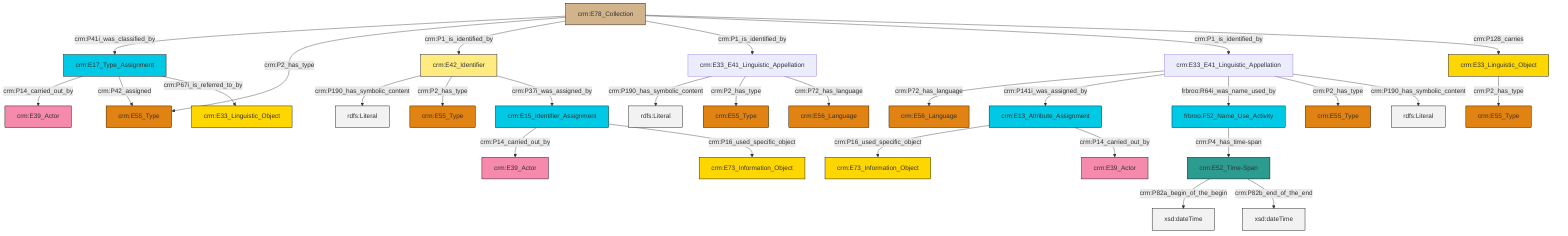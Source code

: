 graph TD
classDef Literal fill:#f2f2f2,stroke:#000000;
classDef CRM_Entity fill:#FFFFFF,stroke:#000000;
classDef Temporal_Entity fill:#00C9E6, stroke:#000000;
classDef Type fill:#E18312, stroke:#000000;
classDef Time-Span fill:#2C9C91, stroke:#000000;
classDef Appellation fill:#FFEB7F, stroke:#000000;
classDef Place fill:#008836, stroke:#000000;
classDef Persistent_Item fill:#B266B2, stroke:#000000;
classDef Conceptual_Object fill:#FFD700, stroke:#000000;
classDef Physical_Thing fill:#D2B48C, stroke:#000000;
classDef Actor fill:#f58aad, stroke:#000000;
classDef PC_Classes fill:#4ce600, stroke:#000000;
classDef Multi fill:#cccccc,stroke:#000000;

0["crm:E15_Identifier_Assignment"]:::Temporal_Entity -->|crm:P14_carried_out_by| 1["crm:E39_Actor"]:::Actor
4["crm:E78_Collection"]:::Physical_Thing -->|crm:P41i_was_classified_by| 5["crm:E17_Type_Assignment"]:::Temporal_Entity
9["frbroo:F52_Name_Use_Activity"]:::Temporal_Entity -->|crm:P4_has_time-span| 10["crm:E52_Time-Span"]:::Time-Span
11["crm:E42_Identifier"]:::Appellation -->|crm:P190_has_symbolic_content| 12[rdfs:Literal]:::Literal
4["crm:E78_Collection"]:::Physical_Thing -->|crm:P2_has_type| 15["crm:E55_Type"]:::Type
7["crm:E33_E41_Linguistic_Appellation"]:::Default -->|crm:P72_has_language| 16["crm:E56_Language"]:::Type
7["crm:E33_E41_Linguistic_Appellation"]:::Default -->|crm:P141i_was_assigned_by| 17["crm:E13_Attribute_Assignment"]:::Temporal_Entity
0["crm:E15_Identifier_Assignment"]:::Temporal_Entity -->|crm:P16_used_specific_object| 19["crm:E73_Information_Object"]:::Conceptual_Object
20["crm:E33_E41_Linguistic_Appellation"]:::Default -->|crm:P190_has_symbolic_content| 21[rdfs:Literal]:::Literal
23["crm:E33_Linguistic_Object"]:::Conceptual_Object -->|crm:P2_has_type| 24["crm:E55_Type"]:::Type
10["crm:E52_Time-Span"]:::Time-Span -->|crm:P82a_begin_of_the_begin| 25[xsd:dateTime]:::Literal
5["crm:E17_Type_Assignment"]:::Temporal_Entity -->|crm:P14_carried_out_by| 26["crm:E39_Actor"]:::Actor
7["crm:E33_E41_Linguistic_Appellation"]:::Default -->|frbroo:R64i_was_name_used_by| 9["frbroo:F52_Name_Use_Activity"]:::Temporal_Entity
5["crm:E17_Type_Assignment"]:::Temporal_Entity -->|crm:P42_assigned| 15["crm:E55_Type"]:::Type
5["crm:E17_Type_Assignment"]:::Temporal_Entity -->|crm:P67i_is_referred_to_by| 27["crm:E33_Linguistic_Object"]:::Conceptual_Object
4["crm:E78_Collection"]:::Physical_Thing -->|crm:P1_is_identified_by| 11["crm:E42_Identifier"]:::Appellation
7["crm:E33_E41_Linguistic_Appellation"]:::Default -->|crm:P2_has_type| 30["crm:E55_Type"]:::Type
4["crm:E78_Collection"]:::Physical_Thing -->|crm:P1_is_identified_by| 20["crm:E33_E41_Linguistic_Appellation"]:::Default
7["crm:E33_E41_Linguistic_Appellation"]:::Default -->|crm:P190_has_symbolic_content| 31[rdfs:Literal]:::Literal
20["crm:E33_E41_Linguistic_Appellation"]:::Default -->|crm:P2_has_type| 13["crm:E55_Type"]:::Type
10["crm:E52_Time-Span"]:::Time-Span -->|crm:P82b_end_of_the_end| 35[xsd:dateTime]:::Literal
17["crm:E13_Attribute_Assignment"]:::Temporal_Entity -->|crm:P16_used_specific_object| 36["crm:E73_Information_Object"]:::Conceptual_Object
4["crm:E78_Collection"]:::Physical_Thing -->|crm:P1_is_identified_by| 7["crm:E33_E41_Linguistic_Appellation"]:::Default
4["crm:E78_Collection"]:::Physical_Thing -->|crm:P128_carries| 23["crm:E33_Linguistic_Object"]:::Conceptual_Object
11["crm:E42_Identifier"]:::Appellation -->|crm:P2_has_type| 2["crm:E55_Type"]:::Type
17["crm:E13_Attribute_Assignment"]:::Temporal_Entity -->|crm:P14_carried_out_by| 37["crm:E39_Actor"]:::Actor
20["crm:E33_E41_Linguistic_Appellation"]:::Default -->|crm:P72_has_language| 45["crm:E56_Language"]:::Type
11["crm:E42_Identifier"]:::Appellation -->|crm:P37i_was_assigned_by| 0["crm:E15_Identifier_Assignment"]:::Temporal_Entity